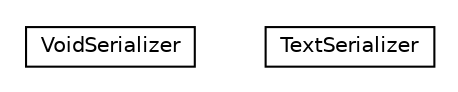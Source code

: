 #!/usr/local/bin/dot
#
# Class diagram 
# Generated by UMLGraph version R5_6-24-gf6e263 (http://www.umlgraph.org/)
#

digraph G {
	edge [fontname="Helvetica",fontsize=10,labelfontname="Helvetica",labelfontsize=10];
	node [fontname="Helvetica",fontsize=10,shape=plaintext];
	nodesep=0.25;
	ranksep=0.5;
	// io.reinert.requestor.core.serialization.misc.VoidSerializer
	c1800 [label=<<table title="io.reinert.requestor.core.serialization.misc.VoidSerializer" border="0" cellborder="1" cellspacing="0" cellpadding="2" port="p" href="./VoidSerializer.html">
		<tr><td><table border="0" cellspacing="0" cellpadding="1">
<tr><td align="center" balign="center"> VoidSerializer </td></tr>
		</table></td></tr>
		</table>>, URL="./VoidSerializer.html", fontname="Helvetica", fontcolor="black", fontsize=10.0];
	// io.reinert.requestor.core.serialization.misc.TextSerializer
	c1801 [label=<<table title="io.reinert.requestor.core.serialization.misc.TextSerializer" border="0" cellborder="1" cellspacing="0" cellpadding="2" port="p" href="./TextSerializer.html">
		<tr><td><table border="0" cellspacing="0" cellpadding="1">
<tr><td align="center" balign="center"> TextSerializer </td></tr>
		</table></td></tr>
		</table>>, URL="./TextSerializer.html", fontname="Helvetica", fontcolor="black", fontsize=10.0];
}


